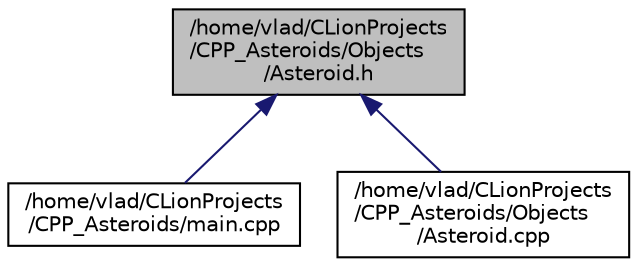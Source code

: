 digraph "/home/vlad/CLionProjects/CPP_Asteroids/Objects/Asteroid.h"
{
 // LATEX_PDF_SIZE
  edge [fontname="Helvetica",fontsize="10",labelfontname="Helvetica",labelfontsize="10"];
  node [fontname="Helvetica",fontsize="10",shape=record];
  Node1 [label="/home/vlad/CLionProjects\l/CPP_Asteroids/Objects\l/Asteroid.h",height=0.2,width=0.4,color="black", fillcolor="grey75", style="filled", fontcolor="black",tooltip=" "];
  Node1 -> Node2 [dir="back",color="midnightblue",fontsize="10",style="solid",fontname="Helvetica"];
  Node2 [label="/home/vlad/CLionProjects\l/CPP_Asteroids/main.cpp",height=0.2,width=0.4,color="black", fillcolor="white", style="filled",URL="$main_8cpp.html",tooltip=" "];
  Node1 -> Node3 [dir="back",color="midnightblue",fontsize="10",style="solid",fontname="Helvetica"];
  Node3 [label="/home/vlad/CLionProjects\l/CPP_Asteroids/Objects\l/Asteroid.cpp",height=0.2,width=0.4,color="black", fillcolor="white", style="filled",URL="$Asteroid_8cpp.html",tooltip=" "];
}
